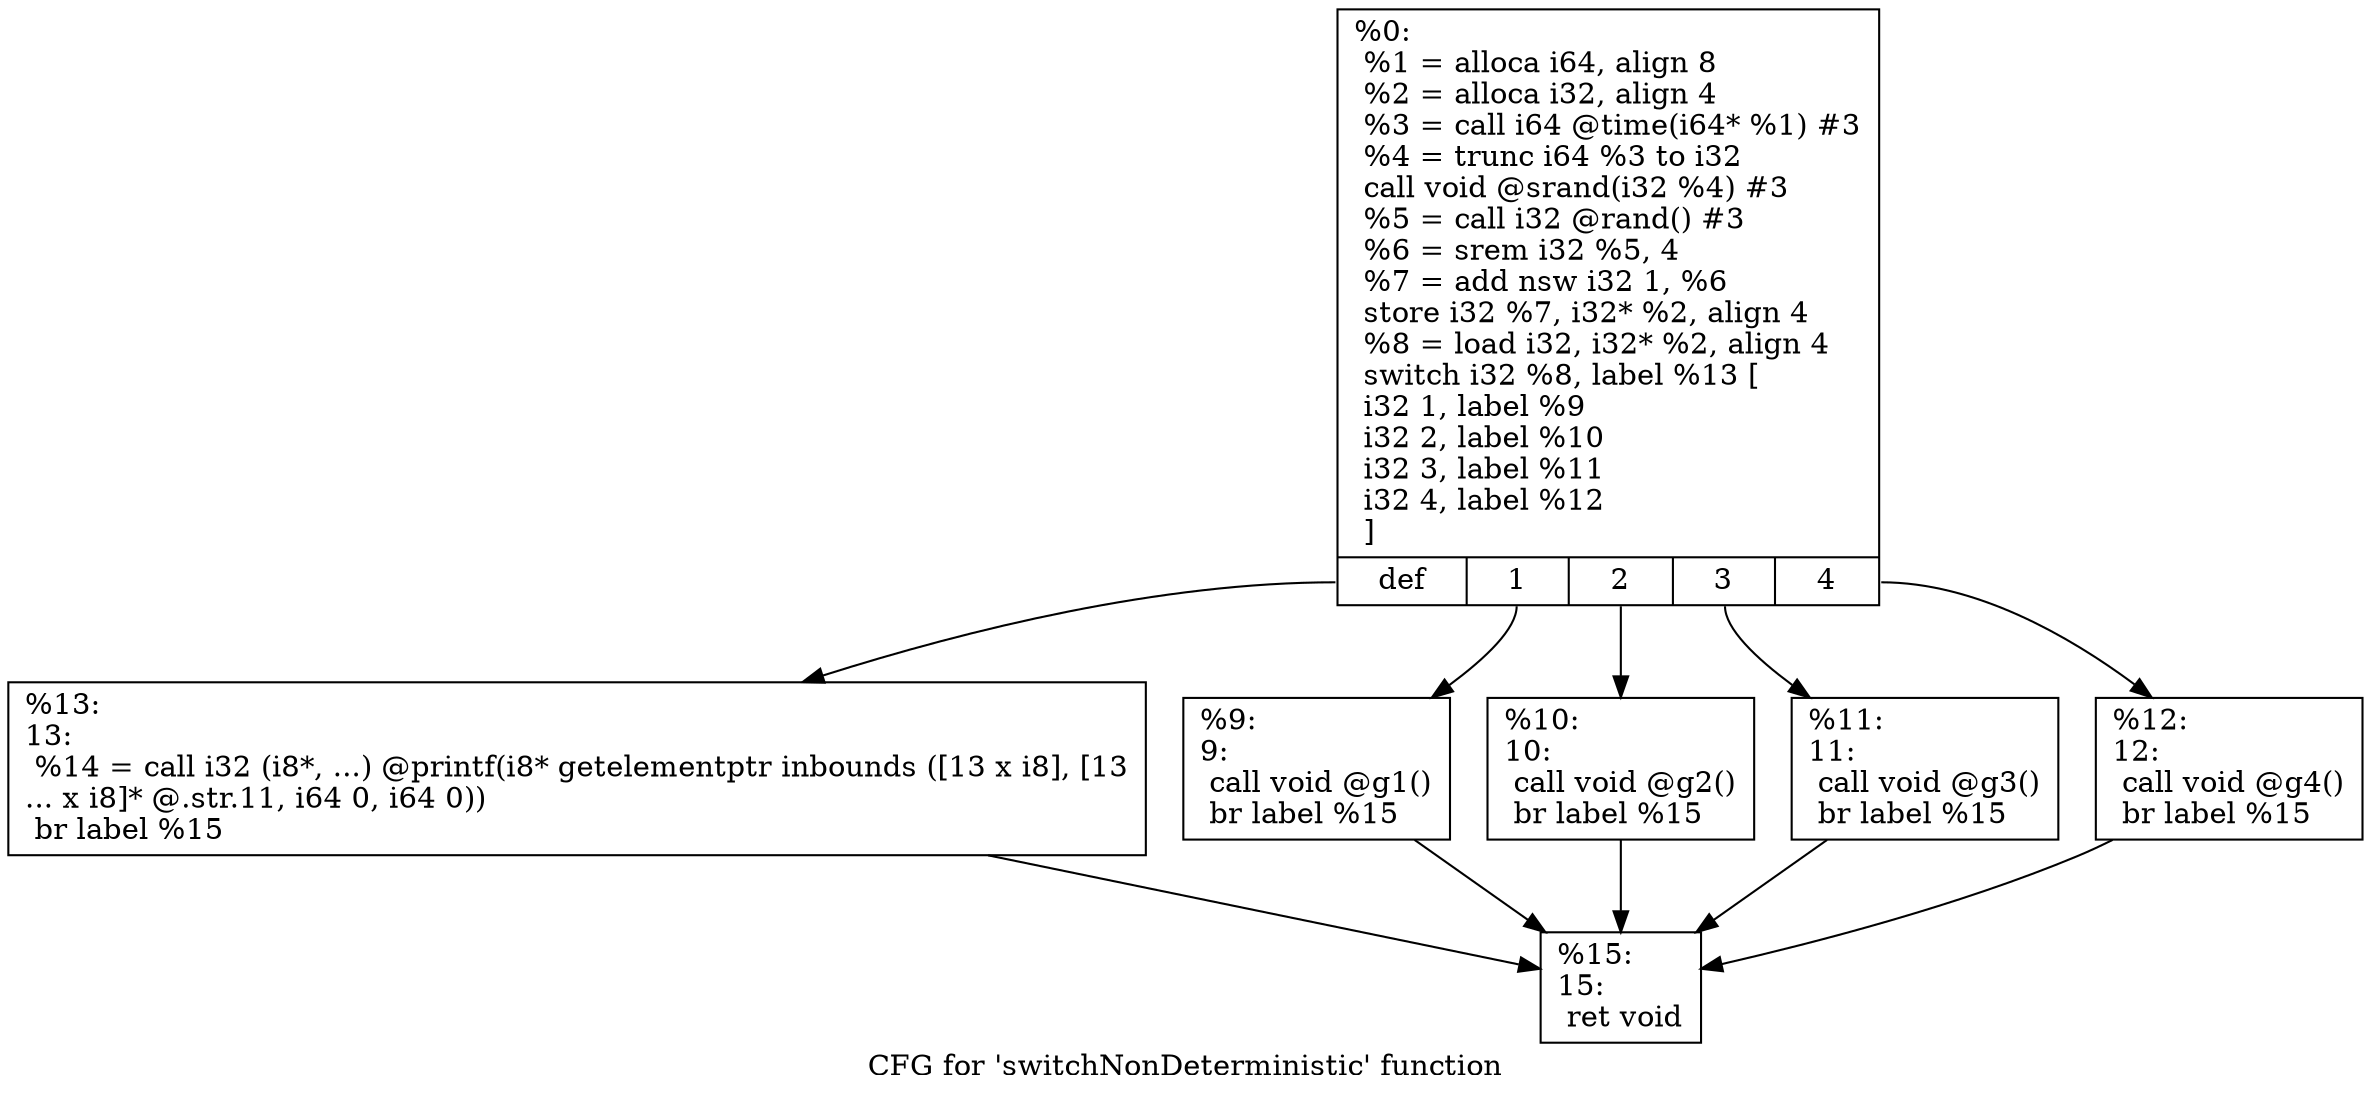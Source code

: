digraph "CFG for 'switchNonDeterministic' function" {
	label="CFG for 'switchNonDeterministic' function";

	Node0x1a83210 [shape=record,label="{%0:\l  %1 = alloca i64, align 8\l  %2 = alloca i32, align 4\l  %3 = call i64 @time(i64* %1) #3\l  %4 = trunc i64 %3 to i32\l  call void @srand(i32 %4) #3\l  %5 = call i32 @rand() #3\l  %6 = srem i32 %5, 4\l  %7 = add nsw i32 1, %6\l  store i32 %7, i32* %2, align 4\l  %8 = load i32, i32* %2, align 4\l  switch i32 %8, label %13 [\l    i32 1, label %9\l    i32 2, label %10\l    i32 3, label %11\l    i32 4, label %12\l  ]\l|{<s0>def|<s1>1|<s2>2|<s3>3|<s4>4}}"];
	Node0x1a83210:s0 -> Node0x1a835b0;
	Node0x1a83210:s1 -> Node0x1a83c70;
	Node0x1a83210:s2 -> Node0x1a83cc0;
	Node0x1a83210:s3 -> Node0x1a83d10;
	Node0x1a83210:s4 -> Node0x1a83d60;
	Node0x1a83c70 [shape=record,label="{%9:\l9:                                                \l  call void @g1()\l  br label %15\l}"];
	Node0x1a83c70 -> Node0x1a84000;
	Node0x1a83cc0 [shape=record,label="{%10:\l10:                                               \l  call void @g2()\l  br label %15\l}"];
	Node0x1a83cc0 -> Node0x1a84000;
	Node0x1a83d10 [shape=record,label="{%11:\l11:                                               \l  call void @g3()\l  br label %15\l}"];
	Node0x1a83d10 -> Node0x1a84000;
	Node0x1a83d60 [shape=record,label="{%12:\l12:                                               \l  call void @g4()\l  br label %15\l}"];
	Node0x1a83d60 -> Node0x1a84000;
	Node0x1a835b0 [shape=record,label="{%13:\l13:                                               \l  %14 = call i32 (i8*, ...) @printf(i8* getelementptr inbounds ([13 x i8], [13\l... x i8]* @.str.11, i64 0, i64 0))\l  br label %15\l}"];
	Node0x1a835b0 -> Node0x1a84000;
	Node0x1a84000 [shape=record,label="{%15:\l15:                                               \l  ret void\l}"];
}
